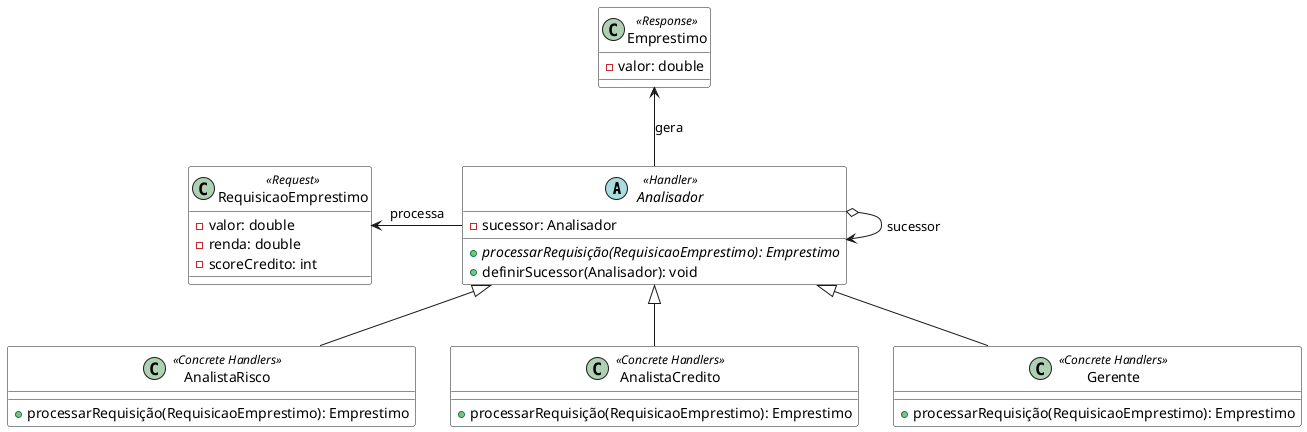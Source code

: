 @startuml
skinparam ClassBackgroundColor white

abstract class Analisador <<Handler>> {
    - sucessor: Analisador
    + {abstract} processarRequisição(RequisicaoEmprestimo): Emprestimo
    + definirSucessor(Analisador): void
}

class AnalistaRisco <<Concrete Handlers>> {
    + processarRequisição(RequisicaoEmprestimo): Emprestimo
}

class AnalistaCredito <<Concrete Handlers>> {
    + processarRequisição(RequisicaoEmprestimo): Emprestimo
}

class Gerente <<Concrete Handlers>> {
    + processarRequisição(RequisicaoEmprestimo): Emprestimo
}

class RequisicaoEmprestimo <<Request>>{
    - valor: double
    - renda: double
    - scoreCredito: int
}

class Emprestimo <<Response>> {
    - valor: double
}

Analisador o-> Analisador: sucessor
Analisador <|-- AnalistaRisco
Analisador <|-- AnalistaCredito
Analisador <|-- Gerente
Analisador -l-> RequisicaoEmprestimo: processa
Analisador -u-> Emprestimo: gera
@enduml